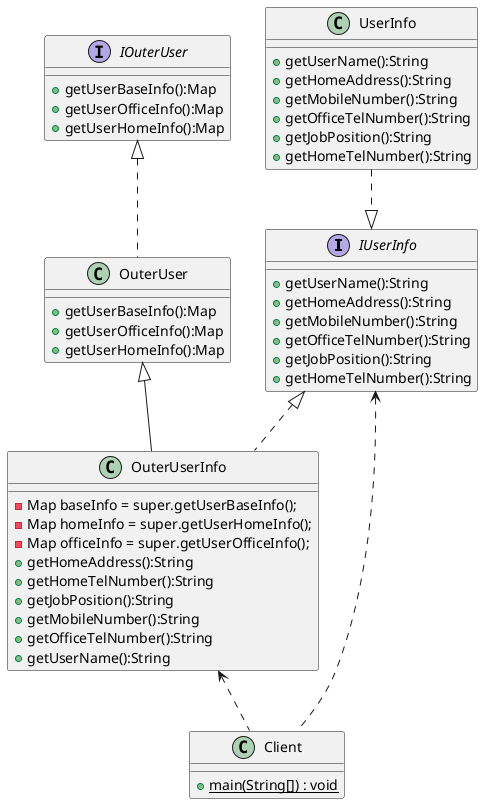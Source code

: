 @startuml
interface IUserInfo{
+getUserName():String
+getHomeAddress():String
+getMobileNumber():String
+getOfficeTelNumber():String
+getJobPosition():String
+getHomeTelNumber():String
}

class UserInfo{
+getUserName():String
+getHomeAddress():String
+getMobileNumber():String
+getOfficeTelNumber():String
+getJobPosition():String
+getHomeTelNumber():String
}

UserInfo ..|> IUserInfo


Class Client{
+{static}main(String[]) : void
}

interface IOuterUser{
+getUserBaseInfo():Map
+getUserOfficeInfo():Map
+getUserHomeInfo():Map
}

class OuterUser{
+getUserBaseInfo():Map
+getUserOfficeInfo():Map
+getUserHomeInfo():Map
}

IOuterUser <|.. OuterUser

class OuterUserInfo{
-Map baseInfo = super.getUserBaseInfo();
-Map homeInfo = super.getUserHomeInfo();
-Map officeInfo = super.getUserOfficeInfo();
+getHomeAddress():String
+getHomeTelNumber():String
+getJobPosition():String
+getMobileNumber():String
+getOfficeTelNumber():String
+getUserName():String
}

OuterUser <|-- OuterUserInfo
IUserInfo <|..OuterUserInfo

IUserInfo <.. Client
OuterUserInfo <.. Client

@enduml